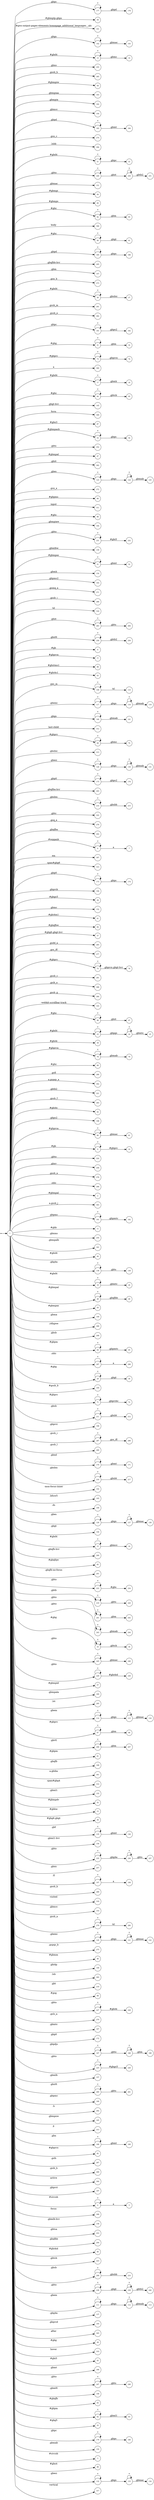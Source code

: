 digraph NFA {
  rankdir=LR;
  node [shape=circle, fontsize=10];
  __start [shape=point, label=""];
  __start -> 1;
  131 [label="131"];
  177 [label="177"];
  59 [label="59"];
  25 [label="25"];
  101 [label="101"];
  142 [label="142"];
  13 [label="13"];
  255 [label="255"];
  285 [label="285"];
  182 [label="182"];
  237 [label="237"];
  58 [label="58"];
  163 [label="163"];
  22 [label="22"];
  162 [label="162"];
  104 [label="104"];
  288 [label="288"];
  183 [label="183"];
  274 [label="274"];
  232 [label="232"];
  294 [label="294"];
  21 [label="21"];
  249 [label="249"];
  151 [label="151"];
  56 [label="56"];
  60 [label="60"];
  92 [label="92"];
  125 [label="125"];
  176 [label="176"];
  306 [label="306"];
  90 [label="90"];
  185 [label="185"];
  141 [label="141"];
  65 [label="65"];
  205 [label="205"];
  147 [label="147"];
  273 [label="273"];
  26 [label="26"];
  291 [label="291"];
  282 [label="282"];
  181 [label="181"];
  31 [label="31"];
  73 [label="73"];
  261 [label="261"];
  300 [label="300"];
  17 [label="17"];
  94 [label="94"];
  145 [label="145"];
  215 [label="215"];
  309 [label="309"];
  87 [label="87"];
  53 [label="53"];
  252 [label="252"];
  47 [label="47"];
  262 [label="262"];
  123 [label="123"];
  272 [label="272"];
  66 [label="66"];
  311 [label="311"];
  210 [label="210"];
  86 [label="86"];
  133 [label="133"];
  164 [label="164"];
  184 [label="184"];
  231 [label="231"];
  159 [label="159"];
  51 [label="51"];
  246 [label="246"];
  154 [label="154"];
  193 [label="193"];
  271 [label="271"];
  286 [label="286"];
  316 [label="316"];
  263 [label="263"];
  258 [label="258"];
  239 [label="239"];
  127 [label="127"];
  244 [label="244"];
  8 [label="8"];
  134 [label="134"];
  77 [label="77"];
  14 [label="14"];
  98 [label="98"];
  43 [label="43"];
  109 [label="109"];
  117 [label="117"];
  10 [label="10"];
  140 [label="140"];
  251 [label="251"];
  312 [label="312"];
  81 [label="81"];
  69 [label="69"];
  213 [label="213"];
  54 [label="54"];
  129 [label="129"];
  175 [label="175"];
  217 [label="217"];
  116 [label="116"];
  203 [label="203"];
  180 [label="180"];
  112 [label="112"];
  214 [label="214"];
  222 [label="222"];
  169 [label="169"];
  171 [label="171"];
  259 [label="259"];
  276 [label="276"];
  18 [label="18"];
  230 [label="230"];
  202 [label="202"];
  6 [label="6"];
  74 [label="74"];
  307 [label="307"];
  315 [label="315"];
  173 [label="173"];
  194 [label="194"];
  93 [label="93"];
  38 [label="38"];
  152 [label="152"];
  41 [label="41"];
  84 [label="84"];
  37 [label="37"];
  122 [label="122"];
  72 [label="72"];
  265 [label="265"];
  189 [label="189"];
  277 [label="277"];
  75 [label="75"];
  248 [label="248"];
  281 [label="281"];
  268 [label="268"];
  284 [label="284"];
  103 [label="103"];
  96 [label="96"];
  23 [label="23"];
  24 [label="24"];
  27 [label="27"];
  39 [label="39"];
  78 [label="78"];
  89 [label="89"];
  266 [label="266"];
  302 [label="302"];
  130 [label="130"];
  250 [label="250"];
  91 [label="91"];
  95 [label="95"];
  221 [label="221"];
  283 [label="283"];
  298 [label="298"];
  42 [label="42"];
  198 [label="198"];
  280 [label="280"];
  80 [label="80"];
  110 [label="110"];
  9 [label="9"];
  68 [label="68"];
  186 [label="186"];
  224 [label="224"];
  256 [label="256"];
  278 [label="278"];
  296 [label="296"];
  2 [label="2"];
  303 [label="303"];
  108 [label="108"];
  228 [label="228"];
  191 [label="191"];
  30 [label="30"];
  226 [label="226"];
  11 [label="11"];
  20 [label="20"];
  254 [label="254"];
  1 [label="1"];
  161 [label="161"];
  242 [label="242"];
  220 [label="220"];
  44 [label="44"];
  138 [label="138"];
  119 [label="119"];
  19 [label="19"];
  48 [label="48"];
  50 [label="50"];
  149 [label="149"];
  264 [label="264"];
  299 [label="299"];
  208 [label="208"];
  64 [label="64"];
  297 [label="297"];
  7 [label="7"];
  29 [label="29"];
  49 [label="49"];
  100 [label="100"];
  71 [label="71"];
  211 [label="211"];
  196 [label="196"];
  287 [label="287"];
  113 [label="113"];
  290 [label="290"];
  170 [label="170"];
  192 [label="192"];
  216 [label="216"];
  136 [label="136"];
  63 [label="63"];
  102 [label="102"];
  105 [label="105"];
  106 [label="106"];
  121 [label="121"];
  126 [label="126"];
  144 [label="144"];
  15 [label="15"];
  174 [label="174"];
  200 [label="200"];
  85 [label="85"];
  201 [label="201"];
  233 [label="233"];
  219 [label="219"];
  241 [label="241"];
  243 [label="243"];
  33 [label="33"];
  245 [label="245"];
  229 [label="229"];
  57 [label="57"];
  160 [label="160"];
  295 [label="295"];
  114 [label="114"];
  67 [label="67"];
  206 [label="206"];
  61 [label="61"];
  16 [label="16"];
  199 [label="199"];
  301 [label="301"];
  314 [label="314"];
  155 [label="155"];
  55 [label="55"];
  12 [label="12"];
  36 [label="36"];
  212 [label="212"];
  135 [label="135"];
  143 [label="143"];
  207 [label="207"];
  156 [label="156"];
  178 [label="178"];
  235 [label="235"];
  257 [label="257"];
  107 [label="107"];
  289 [label="289"];
  318 [label="318"];
  153 [label="153"];
  279 [label="279"];
  120 [label="120"];
  275 [label="275"];
  46 [label="46"];
  146 [label="146"];
  293 [label="293"];
  218 [label="218"];
  99 [label="99"];
  227 [label="227"];
  270 [label="270"];
  32 [label="32"];
  115 [label="115"];
  97 [label="97"];
  167 [label="167"];
  172 [label="172"];
  187 [label="187"];
  225 [label="225"];
  157 [label="157"];
  260 [label="260"];
  190 [label="190"];
  292 [label="292"];
  240 [label="240"];
  165 [label="165"];
  313 [label="313"];
  168 [label="168"];
  82 [label="82"];
  267 [label="267"];
  139 [label="139"];
  70 [label="70"];
  269 [label="269"];
  124 [label="124"];
  304 [label="304"];
  197 [label="197"];
  4 [label="4"];
  308 [label="308"];
  158 [label="158"];
  253 [label="253"];
  188 [label="188"];
  204 [label="204"];
  40 [label="40"];
  5 [label="5"];
  223 [label="223"];
  209 [label="209"];
  238 [label="238"];
  111 [label="111"];
  137 [label="137"];
  128 [label="128"];
  195 [label="195"];
  305 [label="305"];
  28 [label="28"];
  234 [label="234"];
  310 [label="310"];
  45 [label="45"];
  34 [label="34"];
  166 [label="166"];
  247 [label="247"];
  118 [label="118"];
  148 [label="148"];
  52 [label="52"];
  83 [label="83"];
  62 [label="62"];
  35 [label="35"];
  79 [label="79"];
  179 [label="179"];
  236 [label="236"];
  150 [label="150"];
  3 [label="3"];
  88 [label="88"];
  76 [label="76"];
  132 [label="132"];
  317 [label="317"];
  { node [shape=doublecircle]; 2 3 5 7 8 10 11 12 14 16 18 20 22 25 27 28 30 32 34 35 36 37 38 39 40 41 42 43 44 45 46 47 49 50 52 54 55 56 57 58 59 60 61 63 65 66 68 70 72 74 76 77 79 81 82 83 84 85 86 87 88 89 91 93 95 97 98 99 100 101 102 103 104 105 106 108 110 113 116 119 122 125 128 131 134 136 137 139 141 143 144 145 146 147 148 149 150 151 152 153 154 155 156 157 158 159 160 161 162 163 164 165 166 167 169 171 172 174 176 178 180 182 184 186 189 190 192 193 194 195 196 197 198 199 200 201 202 203 204 205 207 208 210 212 213 215 217 218 220 221 222 223 224 226 228 230 232 234 237 240 242 244 246 248 251 252 253 254 255 256 257 259 261 262 264 265 266 267 268 269 270 271 272 273 274 275 276 277 278 280 281 282 283 284 285 286 288 289 290 291 292 293 294 295 296 298 299 300 301 302 303 304 305 306 307 308 309 310 311 312 313 314 315 316 317 318 }
  1 -> 2 [label="#gbmpal"];
  1 -> 3 [label="#sivcob"];
  1 -> 4 [label="#sivcob"];
  4 -> 4 [label="*"];
  4 -> 5 [label="a"];
  1 -> 6 [label="#wqqanb"];
  6 -> 6 [label="*"];
  6 -> 7 [label="a"];
  1 -> 8 [label="#gb"];
  1 -> 9 [label="#gb"];
  9 -> 9 [label="*"];
  9 -> 10 [label="#gbprc"];
  1 -> 11 [label="#gbb"];
  1 -> 12 [label="#gbbw"];
  1 -> 13 [label="#gbd4"];
  13 -> 13 [label="*"];
  13 -> 14 [label=".gbmc"];
  1 -> 15 [label="#gbd4"];
  15 -> 15 [label="*"];
  15 -> 16 [label=".gbmcc"];
  1 -> 17 [label="#gbd4"];
  17 -> 17 [label="*"];
  17 -> 18 [label=".gbmh"];
  1 -> 19 [label="#gbd4"];
  19 -> 19 [label="*"];
  19 -> 20 [label=".gbmtc"];
  1 -> 21 [label="#gbd4"];
  21 -> 21 [label="*"];
  21 -> 22 [label=".gbpc"];
  1 -> 23 [label="#gbd4"];
  23 -> 23 [label="*"];
  23 -> 24 [label=".gbpgs"];
  24 -> 24 [label="*"];
  24 -> 25 [label=".gbmtc"];
  1 -> 26 [label="#gbd4"];
  26 -> 26 [label="*"];
  26 -> 27 [label=".gbsbic"];
  1 -> 28 [label="#gbg"];
  1 -> 29 [label="#gbg"];
  29 -> 29 [label="*"];
  29 -> 30 [label=".gbgt"];
  1 -> 31 [label="#gbg"];
  31 -> 31 [label="*"];
  31 -> 32 [label=".gbm"];
  1 -> 33 [label="#gbg"];
  33 -> 33 [label="*"];
  33 -> 34 [label=".gbtcb"];
  1 -> 35 [label="#gbg5"];
  1 -> 36 [label="#gbg6.gbgt"];
  1 -> 37 [label="#gbg6.gbgt-hvr"];
  1 -> 38 [label="#gbgs5"];
  1 -> 39 [label="#gbi4i"];
  1 -> 40 [label="#gbi4id"];
  1 -> 41 [label="#gbi4m1"];
  1 -> 42 [label="#gbi4s"];
  1 -> 43 [label="#gbi4s1"];
  1 -> 44 [label="#gbi4t"];
  1 -> 45 [label="#gbi5"];
  1 -> 46 [label="#gbmm"];
  1 -> 47 [label="#gbmpal"];
  1 -> 48 [label="#gbmpal"];
  48 -> 48 [label="*"];
  48 -> 49 [label=".gbqfbb"];
  1 -> 50 [label="#gbmpas"];
  1 -> 51 [label="#gbmpas"];
  51 -> 51 [label="*"];
  51 -> 52 [label=".gbmt"];
  1 -> 53 [label="#gbmpasb"];
  53 -> 53 [label="*"];
  53 -> 54 [label=".gbps"];
  1 -> 55 [label="#gbmpdv"];
  1 -> 56 [label="#gbmpi"];
  1 -> 57 [label="#gbmpid"];
  1 -> 58 [label="#gbmpiw"];
  1 -> 59 [label="#gbmplp.gbps"];
  1 -> 60 [label="#gbmps"];
  1 -> 61 [label="#gbpm"];
  1 -> 62 [label="#gbpm"];
  62 -> 62 [label="*"];
  62 -> 63 [label=".gbml1"];
  1 -> 64 [label="#gbpm"];
  64 -> 64 [label="*"];
  64 -> 65 [label=".gbpmtc"];
  1 -> 66 [label="#gbpms"];
  1 -> 67 [label="#gbprc"];
  67 -> 67 [label="*"];
  67 -> 68 [label=".gbm"];
  1 -> 69 [label="#gbprc"];
  69 -> 69 [label="*"];
  69 -> 70 [label=".gbmc"];
  1 -> 71 [label="#gbprc"];
  71 -> 71 [label="*"];
  71 -> 72 [label=".gbprcbc"];
  1 -> 73 [label="#gbprc"];
  73 -> 73 [label="*"];
  73 -> 74 [label=".gbprcx"];
  1 -> 75 [label="#gbprc"];
  75 -> 75 [label="*"];
  75 -> 76 [label=".gbprcx.gbgt-hvr"];
  1 -> 77 [label="#gbprca"];
  1 -> 78 [label="#gbprca"];
  78 -> 78 [label="*"];
  78 -> 79 [label=".gbmab"];
  1 -> 80 [label="#gbprca"];
  80 -> 80 [label="*"];
  80 -> 81 [label=".gbmac"];
  1 -> 82 [label="#gbprcs"];
  1 -> 83 [label="#gbqfb"];
  1 -> 84 [label="#gbqfbw"];
  1 -> 85 [label="#gbqfqw"];
  1 -> 86 [label="#gbs"];
  1 -> 87 [label="#gbx3"];
  1 -> 88 [label="#gbx4"];
  1 -> 89 [label="#gbz"];
  1 -> 90 [label="#gbz"];
  90 -> 90 [label="*"];
  90 -> 91 [label=".gbgt"];
  1 -> 92 [label="#gbz"];
  92 -> 92 [label="*"];
  92 -> 93 [label=".gbm"];
  1 -> 94 [label="#gbz"];
  94 -> 94 [label="*"];
  94 -> 95 [label=".gbtcb"];
  1 -> 96 [label="#gbz"];
  96 -> 96 [label="*"];
  96 -> 97 [label=".gbzt"];
  1 -> 98 [label="#gbztms1"];
  1 -> 99 [label="#gog"];
  1 -> 100 [label="#gssb_b"];
  1 -> 101 [label="#gws-output-pages-elements-homepage_additional_languages__als"];
  1 -> 102 [label="-moz-focus-inner"];
  1 -> 103 [label="-webkit-scrollbar-track"];
  1 -> 104 [label=".gbmcc"];
  1 -> 105 [label=".h6sw5"];
  1 -> 106 [label=".ds"];
  1 -> 107 [label=".fl"];
  107 -> 107 [label="*"];
  107 -> 108 [label="a"];
  1 -> 109 [label=".gac_m"];
  109 -> 109 [label="*"];
  109 -> 110 [label="td"];
  1 -> 111 [label=".gbem"];
  111 -> 111 [label="*"];
  111 -> 112 [label=".gbgs"];
  112 -> 112 [label="*"];
  112 -> 113 [label=".gbmab"];
  1 -> 114 [label=".gbem"];
  114 -> 114 [label="*"];
  114 -> 115 [label=".gbgs"];
  115 -> 115 [label="*"];
  115 -> 116 [label=".gbmac"];
  1 -> 117 [label=".gbemi"];
  117 -> 117 [label="*"];
  117 -> 118 [label=".gbgs"];
  118 -> 118 [label="*"];
  118 -> 119 [label=".gbmab"];
  1 -> 120 [label=".gbemi"];
  120 -> 120 [label="*"];
  120 -> 121 [label=".gbgs"];
  121 -> 121 [label="*"];
  121 -> 122 [label=".gbmac"];
  1 -> 123 [label=".gbes"];
  123 -> 123 [label="*"];
  123 -> 124 [label=".gbgs"];
  124 -> 124 [label="*"];
  124 -> 125 [label=".gbmab"];
  1 -> 126 [label=".gbes"];
  126 -> 126 [label="*"];
  126 -> 127 [label=".gbgs"];
  127 -> 127 [label="*"];
  127 -> 128 [label=".gbmac"];
  1 -> 129 [label=".gbesi"];
  129 -> 129 [label="*"];
  129 -> 130 [label=".gbgs"];
  130 -> 130 [label="*"];
  130 -> 131 [label=".gbmab"];
  1 -> 132 [label=".gbesi"];
  132 -> 132 [label="*"];
  132 -> 133 [label=".gbgs"];
  133 -> 133 [label="*"];
  133 -> 134 [label=".gbmac"];
  1 -> 135 [label=".gbf"];
  135 -> 135 [label="*"];
  135 -> 136 [label=".gbmt"];
  1 -> 137 [label=".gbg4a"];
  1 -> 138 [label=".gbg4a"];
  138 -> 138 [label="*"];
  138 -> 139 [label=".gbts"];
  1 -> 140 [label=".gbgs"];
  140 -> 140 [label="*"];
  140 -> 141 [label=".gbmab"];
  1 -> 142 [label=".gbgs"];
  142 -> 142 [label="*"];
  142 -> 143 [label=".gbmac"];
  1 -> 144 [label=".gbgt"];
  1 -> 145 [label=".gbgt-hvr"];
  1 -> 146 [label=".gbi4p"];
  1 -> 147 [label=".gbm"];
  1 -> 148 [label=".gbm0l"];
  1 -> 149 [label=".gbma"];
  1 -> 150 [label=".gbmab"];
  1 -> 151 [label=".gbmac"];
  1 -> 152 [label=".gbmc"];
  1 -> 153 [label=".gbmcc"];
  1 -> 154 [label=".gbmh"];
  1 -> 155 [label=".gbml1"];
  1 -> 156 [label=".gbml1-hvr"];
  1 -> 157 [label=".gbmlb"];
  1 -> 158 [label=".gbmlb-hvr"];
  1 -> 159 [label=".gbmlbw"];
  1 -> 160 [label=".gbmpala"];
  1 -> 161 [label=".gbmpalb"];
  1 -> 162 [label=".gbmpia"];
  1 -> 163 [label=".gbmpiaa"];
  1 -> 164 [label=".gbmpiaw"];
  1 -> 165 [label=".gbmpnw"];
  1 -> 166 [label=".gbmt"];
  1 -> 167 [label=".gbmtc"];
  1 -> 168 [label=".gbn"];
  168 -> 168 [label="*"];
  168 -> 169 [label=".gbmt"];
  1 -> 170 [label=".gbnd"];
  170 -> 170 [label="*"];
  170 -> 171 [label=".gbmt"];
  1 -> 172 [label=".gbp0"];
  1 -> 173 [label=".gbp0"];
  173 -> 173 [label="*"];
  173 -> 174 [label=".gbps"];
  1 -> 175 [label=".gbp0"];
  175 -> 175 [label="*"];
  175 -> 176 [label=".gbps2"];
  1 -> 177 [label=".gbpc"];
  177 -> 177 [label="*"];
  177 -> 178 [label=".gbpd"];
  1 -> 179 [label=".gbpc"];
  179 -> 179 [label="*"];
  179 -> 180 [label=".gbps"];
  1 -> 181 [label=".gbpc"];
  181 -> 181 [label="*"];
  181 -> 182 [label=".gbps2"];
  1 -> 183 [label=".gbpd"];
  183 -> 183 [label="*"];
  183 -> 184 [label=".gbmt"];
  1 -> 185 [label=".gbpd"];
  185 -> 185 [label="*"];
  185 -> 186 [label=".gbps"];
  1 -> 187 [label=".gbpdjs"];
  187 -> 187 [label="*"];
  187 -> 188 [label=".gbto"];
  188 -> 188 [label="*"];
  188 -> 189 [label=".gbm"];
  1 -> 190 [label=".gbpmc"];
  1 -> 191 [label=".gbpmc"];
  191 -> 191 [label="*"];
  191 -> 192 [label=".gbpmtc"];
  1 -> 193 [label=".gbpms2"];
  1 -> 194 [label=".gbprcb"];
  1 -> 195 [label=".gbprcd"];
  1 -> 196 [label=".gbprci"];
  1 -> 197 [label=".gbprct"];
  1 -> 198 [label=".gbps2"];
  1 -> 199 [label=".gbqfb"];
  1 -> 200 [label=".gbqfb-hvr"];
  1 -> 201 [label=".gbqfb-no-focus"];
  1 -> 202 [label=".gbqfba"];
  1 -> 203 [label=".gbqfba-hvr"];
  1 -> 204 [label=".gbqfbb"];
  1 -> 205 [label=".gbqfbb-hvr"];
  1 -> 206 [label=".gbrtl"];
  206 -> 206 [label="*"];
  206 -> 207 [label=".gbm"];
  1 -> 208 [label=".gbsb"];
  1 -> 209 [label=".gbsb"];
  209 -> 209 [label="*"];
  209 -> 210 [label=".gbsbb"];
  1 -> 211 [label=".gbsb"];
  211 -> 211 [label="*"];
  211 -> 212 [label=".gbsbt"];
  1 -> 213 [label=".gbsbic"];
  1 -> 214 [label=".gbsbis"];
  214 -> 214 [label="*"];
  214 -> 215 [label=".gbsbb"];
  1 -> 216 [label=".gbsbis"];
  216 -> 216 [label="*"];
  216 -> 217 [label=".gbsbt"];
  1 -> 218 [label=".gbt"];
  1 -> 219 [label=".gbtb"];
  219 -> 219 [label="*"];
  219 -> 220 [label=".gbts"];
  1 -> 221 [label=".gbtb2"];
  1 -> 222 [label=".gbtc"];
  1 -> 223 [label=".gbtcb"];
  1 -> 224 [label=".gbto"];
  1 -> 225 [label=".gbto"];
  225 -> 225 [label="*"];
  225 -> 226 [label="#gbgs5"];
  1 -> 227 [label=".gbto"];
  227 -> 227 [label="*"];
  227 -> 228 [label="#gbi4i"];
  1 -> 229 [label=".gbto"];
  229 -> 229 [label="*"];
  229 -> 230 [label="#gbi4id"];
  1 -> 231 [label=".gbto"];
  231 -> 231 [label="*"];
  231 -> 232 [label="#gbi5"];
  1 -> 233 [label=".gbto"];
  233 -> 233 [label="*"];
  233 -> 234 [label="#gbs"];
  1 -> 235 [label=".gbto"];
  235 -> 235 [label="*"];
  235 -> 236 [label=".gbg4a"];
  236 -> 236 [label="*"];
  236 -> 237 [label=".gbts"];
  1 -> 238 [label=".gbto"];
  238 -> 238 [label="*"];
  238 -> 239 [label=".gbgt"];
  239 -> 239 [label="*"];
  239 -> 240 [label=".gbtb2"];
  1 -> 241 [label=".gbto"];
  241 -> 241 [label="*"];
  241 -> 242 [label=".gbm"];
  1 -> 243 [label=".gbto"];
  243 -> 243 [label="*"];
  243 -> 244 [label=".gbmab"];
  1 -> 245 [label=".gbto"];
  245 -> 245 [label="*"];
  245 -> 246 [label=".gbmac"];
  1 -> 247 [label=".gbto"];
  247 -> 247 [label="*"];
  247 -> 248 [label=".gbts"];
  1 -> 249 [label=".gbto"];
  249 -> 249 [label="*"];
  249 -> 250 [label=".gbzt"];
  250 -> 250 [label="*"];
  250 -> 251 [label=".gbtb2"];
  1 -> 252 [label=".gbts"];
  1 -> 253 [label=".gbtsa"];
  1 -> 254 [label=".gbxms"];
  1 -> 255 [label=".gbxo"];
  1 -> 256 [label=".gbxv"];
  1 -> 257 [label=".gbxx"];
  1 -> 258 [label=".gbz0l"];
  258 -> 258 [label="*"];
  258 -> 259 [label=".gbtb2"];
  1 -> 260 [label=".gbz0l"];
  260 -> 260 [label="*"];
  260 -> 261 [label=".gbts"];
  1 -> 262 [label=".gbzt"];
  1 -> 263 [label=".gbzt"];
  263 -> 263 [label="*"];
  263 -> 264 [label=".gbts"];
  1 -> 265 [label=".gsdd_a"];
  1 -> 266 [label=".gsfi"];
  1 -> 267 [label=".gsfs"];
  1 -> 268 [label=".gsib_a"];
  1 -> 269 [label=".gsib_b"];
  1 -> 270 [label=".gsls_a"];
  1 -> 271 [label=".gsmq_a"];
  1 -> 272 [label=".gsn_a"];
  1 -> 273 [label=".gsn_b"];
  1 -> 274 [label=".gsn_c"];
  1 -> 275 [label=".gspqs_b"];
  1 -> 276 [label=".gsq_a"];
  1 -> 277 [label=".gss_ifl"];
  1 -> 278 [label=".gssb_a"];
  1 -> 279 [label=".gssb_a"];
  279 -> 279 [label="*"];
  279 -> 280 [label="td"];
  1 -> 281 [label=".gssb_c"];
  1 -> 282 [label=".gssb_e"];
  1 -> 283 [label=".gssb_f"];
  1 -> 284 [label=".gssb_g"];
  1 -> 285 [label=".gssb_h"];
  1 -> 286 [label=".gssb_i"];
  1 -> 287 [label=".gssb_i"];
  287 -> 287 [label="*"];
  287 -> 288 [label=".gss_ifl"];
  1 -> 289 [label=".gssb_k"];
  1 -> 290 [label=".gssb_l"];
  1 -> 291 [label=".gssb_m"];
  1 -> 292 [label=".h"];
  1 -> 293 [label=".lsb"];
  1 -> 294 [label=".lsbb"];
  1 -> 295 [label=".lst"];
  1 -> 296 [label=".sblc"];
  1 -> 297 [label=".sblc"];
  297 -> 297 [label="*"];
  297 -> 298 [label="a"];
  1 -> 299 [label=".z4hgwe"];
  1 -> 300 [label="a"];
  1 -> 301 [label="a.gbiba"];
  1 -> 302 [label="a.gspqs_a"];
  1 -> 303 [label="a.gssb_j"];
  1 -> 304 [label="active"];
  1 -> 305 [label="after"];
  1 -> 306 [label="body"];
  1 -> 307 [label="em"];
  1 -> 308 [label="focus"];
  1 -> 309 [label="form"];
  1 -> 310 [label="hover"];
  1 -> 311 [label="input"];
  1 -> 312 [label="last-child"];
  1 -> 313 [label="p"];
  1 -> 314 [label="span#gbg4"];
  1 -> 315 [label="span#gbg6"];
  1 -> 316 [label="td"];
  1 -> 317 [label="vertical"];
  1 -> 318 [label="visited"];
}
